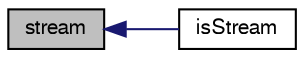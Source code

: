 digraph "stream"
{
  bgcolor="transparent";
  edge [fontname="FreeSans",fontsize="10",labelfontname="FreeSans",labelfontsize="10"];
  node [fontname="FreeSans",fontsize="10",shape=record];
  rankdir="LR";
  Node138 [label="stream",height=0.2,width=0.4,color="black", fillcolor="grey75", style="filled", fontcolor="black"];
  Node138 -> Node139 [dir="back",color="midnightblue",fontsize="10",style="solid",fontname="FreeSans"];
  Node139 [label="isStream",height=0.2,width=0.4,color="black",URL="$a26058.html#a1b3fc75aa6c14f8da0e3c6cb55498a0b",tooltip="Return true because this entry is a stream. "];
}

